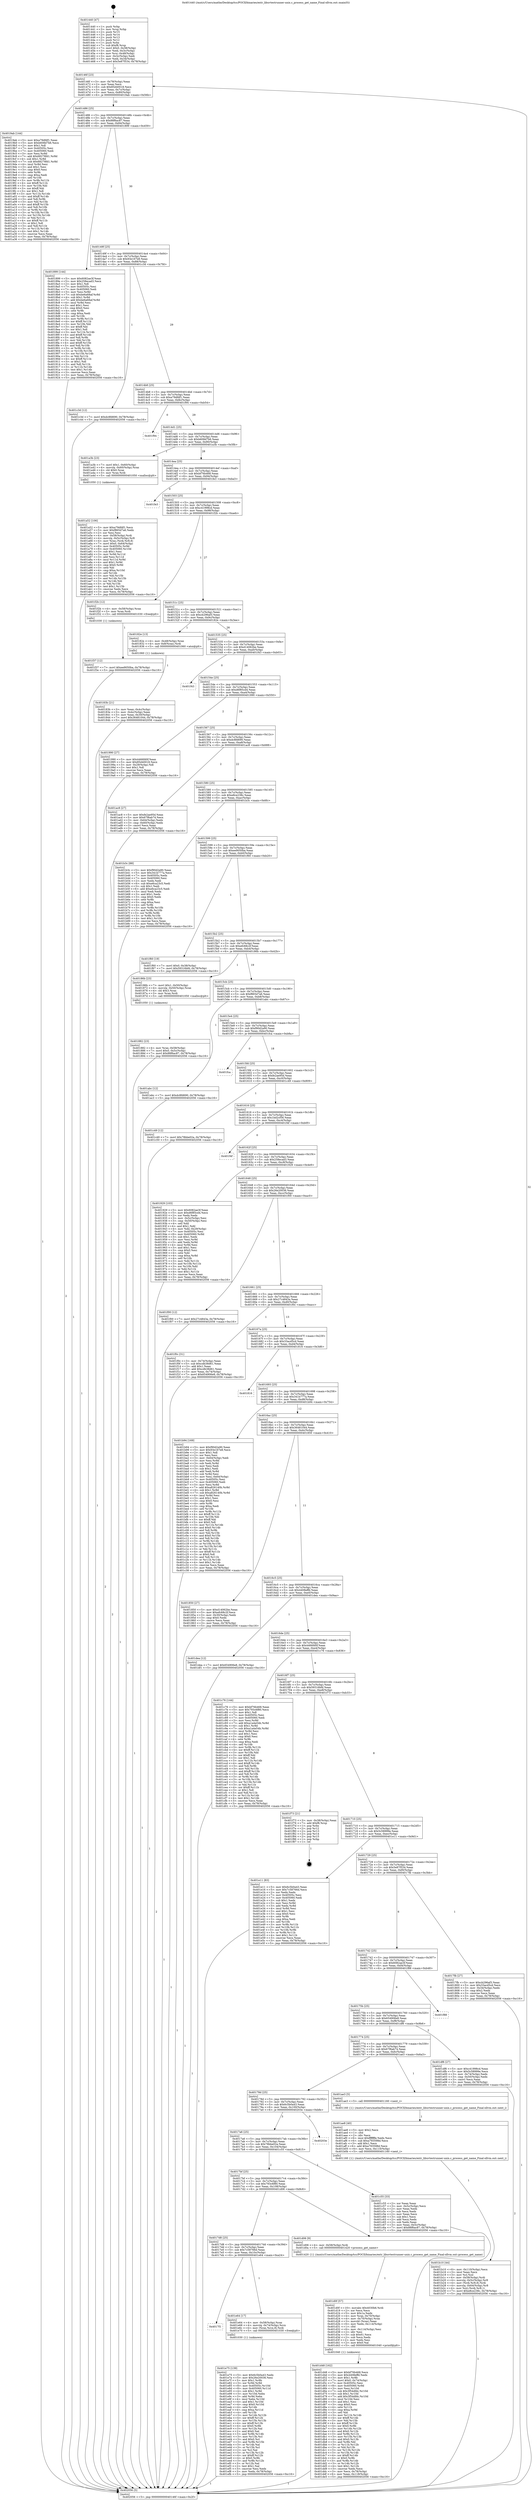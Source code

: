 digraph "0x401440" {
  label = "0x401440 (/mnt/c/Users/mathe/Desktop/tcc/POCII/binaries/extr_libuvtestrunner-unix.c_process_get_name_Final-ollvm.out::main(0))"
  labelloc = "t"
  node[shape=record]

  Entry [label="",width=0.3,height=0.3,shape=circle,fillcolor=black,style=filled]
  "0x40146f" [label="{
     0x40146f [23]\l
     | [instrs]\l
     &nbsp;&nbsp;0x40146f \<+3\>: mov -0x78(%rbp),%eax\l
     &nbsp;&nbsp;0x401472 \<+2\>: mov %eax,%ecx\l
     &nbsp;&nbsp;0x401474 \<+6\>: sub $0x85d40018,%ecx\l
     &nbsp;&nbsp;0x40147a \<+3\>: mov %eax,-0x7c(%rbp)\l
     &nbsp;&nbsp;0x40147d \<+3\>: mov %ecx,-0x80(%rbp)\l
     &nbsp;&nbsp;0x401480 \<+6\>: je 00000000004019ab \<main+0x56b\>\l
  }"]
  "0x4019ab" [label="{
     0x4019ab [144]\l
     | [instrs]\l
     &nbsp;&nbsp;0x4019ab \<+5\>: mov $0xa79dfdf1,%eax\l
     &nbsp;&nbsp;0x4019b0 \<+5\>: mov $0xb608d7b6,%ecx\l
     &nbsp;&nbsp;0x4019b5 \<+2\>: mov $0x1,%dl\l
     &nbsp;&nbsp;0x4019b7 \<+7\>: mov 0x40505c,%esi\l
     &nbsp;&nbsp;0x4019be \<+7\>: mov 0x405060,%edi\l
     &nbsp;&nbsp;0x4019c5 \<+3\>: mov %esi,%r8d\l
     &nbsp;&nbsp;0x4019c8 \<+7\>: add $0x68278fd1,%r8d\l
     &nbsp;&nbsp;0x4019cf \<+4\>: sub $0x1,%r8d\l
     &nbsp;&nbsp;0x4019d3 \<+7\>: sub $0x68278fd1,%r8d\l
     &nbsp;&nbsp;0x4019da \<+4\>: imul %r8d,%esi\l
     &nbsp;&nbsp;0x4019de \<+3\>: and $0x1,%esi\l
     &nbsp;&nbsp;0x4019e1 \<+3\>: cmp $0x0,%esi\l
     &nbsp;&nbsp;0x4019e4 \<+4\>: sete %r9b\l
     &nbsp;&nbsp;0x4019e8 \<+3\>: cmp $0xa,%edi\l
     &nbsp;&nbsp;0x4019eb \<+4\>: setl %r10b\l
     &nbsp;&nbsp;0x4019ef \<+3\>: mov %r9b,%r11b\l
     &nbsp;&nbsp;0x4019f2 \<+4\>: xor $0xff,%r11b\l
     &nbsp;&nbsp;0x4019f6 \<+3\>: mov %r10b,%bl\l
     &nbsp;&nbsp;0x4019f9 \<+3\>: xor $0xff,%bl\l
     &nbsp;&nbsp;0x4019fc \<+3\>: xor $0x1,%dl\l
     &nbsp;&nbsp;0x4019ff \<+3\>: mov %r11b,%r14b\l
     &nbsp;&nbsp;0x401a02 \<+4\>: and $0xff,%r14b\l
     &nbsp;&nbsp;0x401a06 \<+3\>: and %dl,%r9b\l
     &nbsp;&nbsp;0x401a09 \<+3\>: mov %bl,%r15b\l
     &nbsp;&nbsp;0x401a0c \<+4\>: and $0xff,%r15b\l
     &nbsp;&nbsp;0x401a10 \<+3\>: and %dl,%r10b\l
     &nbsp;&nbsp;0x401a13 \<+3\>: or %r9b,%r14b\l
     &nbsp;&nbsp;0x401a16 \<+3\>: or %r10b,%r15b\l
     &nbsp;&nbsp;0x401a19 \<+3\>: xor %r15b,%r14b\l
     &nbsp;&nbsp;0x401a1c \<+3\>: or %bl,%r11b\l
     &nbsp;&nbsp;0x401a1f \<+4\>: xor $0xff,%r11b\l
     &nbsp;&nbsp;0x401a23 \<+3\>: or $0x1,%dl\l
     &nbsp;&nbsp;0x401a26 \<+3\>: and %dl,%r11b\l
     &nbsp;&nbsp;0x401a29 \<+3\>: or %r11b,%r14b\l
     &nbsp;&nbsp;0x401a2c \<+4\>: test $0x1,%r14b\l
     &nbsp;&nbsp;0x401a30 \<+3\>: cmovne %ecx,%eax\l
     &nbsp;&nbsp;0x401a33 \<+3\>: mov %eax,-0x78(%rbp)\l
     &nbsp;&nbsp;0x401a36 \<+5\>: jmp 0000000000402056 \<main+0xc16\>\l
  }"]
  "0x401486" [label="{
     0x401486 [25]\l
     | [instrs]\l
     &nbsp;&nbsp;0x401486 \<+5\>: jmp 000000000040148b \<main+0x4b\>\l
     &nbsp;&nbsp;0x40148b \<+3\>: mov -0x7c(%rbp),%eax\l
     &nbsp;&nbsp;0x40148e \<+5\>: sub $0x88f6ac87,%eax\l
     &nbsp;&nbsp;0x401493 \<+6\>: mov %eax,-0x84(%rbp)\l
     &nbsp;&nbsp;0x401499 \<+6\>: je 0000000000401899 \<main+0x459\>\l
  }"]
  Exit [label="",width=0.3,height=0.3,shape=circle,fillcolor=black,style=filled,peripheries=2]
  "0x401899" [label="{
     0x401899 [144]\l
     | [instrs]\l
     &nbsp;&nbsp;0x401899 \<+5\>: mov $0x6082ae3f,%eax\l
     &nbsp;&nbsp;0x40189e \<+5\>: mov $0x258ecad3,%ecx\l
     &nbsp;&nbsp;0x4018a3 \<+2\>: mov $0x1,%dl\l
     &nbsp;&nbsp;0x4018a5 \<+7\>: mov 0x40505c,%esi\l
     &nbsp;&nbsp;0x4018ac \<+7\>: mov 0x405060,%edi\l
     &nbsp;&nbsp;0x4018b3 \<+3\>: mov %esi,%r8d\l
     &nbsp;&nbsp;0x4018b6 \<+7\>: sub $0xbe6a68af,%r8d\l
     &nbsp;&nbsp;0x4018bd \<+4\>: sub $0x1,%r8d\l
     &nbsp;&nbsp;0x4018c1 \<+7\>: add $0xbe6a68af,%r8d\l
     &nbsp;&nbsp;0x4018c8 \<+4\>: imul %r8d,%esi\l
     &nbsp;&nbsp;0x4018cc \<+3\>: and $0x1,%esi\l
     &nbsp;&nbsp;0x4018cf \<+3\>: cmp $0x0,%esi\l
     &nbsp;&nbsp;0x4018d2 \<+4\>: sete %r9b\l
     &nbsp;&nbsp;0x4018d6 \<+3\>: cmp $0xa,%edi\l
     &nbsp;&nbsp;0x4018d9 \<+4\>: setl %r10b\l
     &nbsp;&nbsp;0x4018dd \<+3\>: mov %r9b,%r11b\l
     &nbsp;&nbsp;0x4018e0 \<+4\>: xor $0xff,%r11b\l
     &nbsp;&nbsp;0x4018e4 \<+3\>: mov %r10b,%bl\l
     &nbsp;&nbsp;0x4018e7 \<+3\>: xor $0xff,%bl\l
     &nbsp;&nbsp;0x4018ea \<+3\>: xor $0x1,%dl\l
     &nbsp;&nbsp;0x4018ed \<+3\>: mov %r11b,%r14b\l
     &nbsp;&nbsp;0x4018f0 \<+4\>: and $0xff,%r14b\l
     &nbsp;&nbsp;0x4018f4 \<+3\>: and %dl,%r9b\l
     &nbsp;&nbsp;0x4018f7 \<+3\>: mov %bl,%r15b\l
     &nbsp;&nbsp;0x4018fa \<+4\>: and $0xff,%r15b\l
     &nbsp;&nbsp;0x4018fe \<+3\>: and %dl,%r10b\l
     &nbsp;&nbsp;0x401901 \<+3\>: or %r9b,%r14b\l
     &nbsp;&nbsp;0x401904 \<+3\>: or %r10b,%r15b\l
     &nbsp;&nbsp;0x401907 \<+3\>: xor %r15b,%r14b\l
     &nbsp;&nbsp;0x40190a \<+3\>: or %bl,%r11b\l
     &nbsp;&nbsp;0x40190d \<+4\>: xor $0xff,%r11b\l
     &nbsp;&nbsp;0x401911 \<+3\>: or $0x1,%dl\l
     &nbsp;&nbsp;0x401914 \<+3\>: and %dl,%r11b\l
     &nbsp;&nbsp;0x401917 \<+3\>: or %r11b,%r14b\l
     &nbsp;&nbsp;0x40191a \<+4\>: test $0x1,%r14b\l
     &nbsp;&nbsp;0x40191e \<+3\>: cmovne %ecx,%eax\l
     &nbsp;&nbsp;0x401921 \<+3\>: mov %eax,-0x78(%rbp)\l
     &nbsp;&nbsp;0x401924 \<+5\>: jmp 0000000000402056 \<main+0xc16\>\l
  }"]
  "0x40149f" [label="{
     0x40149f [25]\l
     | [instrs]\l
     &nbsp;&nbsp;0x40149f \<+5\>: jmp 00000000004014a4 \<main+0x64\>\l
     &nbsp;&nbsp;0x4014a4 \<+3\>: mov -0x7c(%rbp),%eax\l
     &nbsp;&nbsp;0x4014a7 \<+5\>: sub $0x93e167e8,%eax\l
     &nbsp;&nbsp;0x4014ac \<+6\>: mov %eax,-0x88(%rbp)\l
     &nbsp;&nbsp;0x4014b2 \<+6\>: je 0000000000401c3d \<main+0x7fd\>\l
  }"]
  "0x401f37" [label="{
     0x401f37 [12]\l
     | [instrs]\l
     &nbsp;&nbsp;0x401f37 \<+7\>: movl $0xee9050ba,-0x78(%rbp)\l
     &nbsp;&nbsp;0x401f3e \<+5\>: jmp 0000000000402056 \<main+0xc16\>\l
  }"]
  "0x401c3d" [label="{
     0x401c3d [12]\l
     | [instrs]\l
     &nbsp;&nbsp;0x401c3d \<+7\>: movl $0xdc8fd690,-0x78(%rbp)\l
     &nbsp;&nbsp;0x401c44 \<+5\>: jmp 0000000000402056 \<main+0xc16\>\l
  }"]
  "0x4014b8" [label="{
     0x4014b8 [25]\l
     | [instrs]\l
     &nbsp;&nbsp;0x4014b8 \<+5\>: jmp 00000000004014bd \<main+0x7d\>\l
     &nbsp;&nbsp;0x4014bd \<+3\>: mov -0x7c(%rbp),%eax\l
     &nbsp;&nbsp;0x4014c0 \<+5\>: sub $0xa79dfdf1,%eax\l
     &nbsp;&nbsp;0x4014c5 \<+6\>: mov %eax,-0x8c(%rbp)\l
     &nbsp;&nbsp;0x4014cb \<+6\>: je 0000000000401f94 \<main+0xb54\>\l
  }"]
  "0x401e75" [label="{
     0x401e75 [139]\l
     | [instrs]\l
     &nbsp;&nbsp;0x401e75 \<+5\>: mov $0x6c5b0a43,%edx\l
     &nbsp;&nbsp;0x401e7a \<+5\>: mov $0x26e20036,%esi\l
     &nbsp;&nbsp;0x401e7f \<+3\>: mov $0x1,%r8b\l
     &nbsp;&nbsp;0x401e82 \<+3\>: xor %r9d,%r9d\l
     &nbsp;&nbsp;0x401e85 \<+8\>: mov 0x40505c,%r10d\l
     &nbsp;&nbsp;0x401e8d \<+8\>: mov 0x405060,%r11d\l
     &nbsp;&nbsp;0x401e95 \<+4\>: sub $0x1,%r9d\l
     &nbsp;&nbsp;0x401e99 \<+3\>: mov %r10d,%ebx\l
     &nbsp;&nbsp;0x401e9c \<+3\>: add %r9d,%ebx\l
     &nbsp;&nbsp;0x401e9f \<+4\>: imul %ebx,%r10d\l
     &nbsp;&nbsp;0x401ea3 \<+4\>: and $0x1,%r10d\l
     &nbsp;&nbsp;0x401ea7 \<+4\>: cmp $0x0,%r10d\l
     &nbsp;&nbsp;0x401eab \<+4\>: sete %r14b\l
     &nbsp;&nbsp;0x401eaf \<+4\>: cmp $0xa,%r11d\l
     &nbsp;&nbsp;0x401eb3 \<+4\>: setl %r15b\l
     &nbsp;&nbsp;0x401eb7 \<+3\>: mov %r14b,%r12b\l
     &nbsp;&nbsp;0x401eba \<+4\>: xor $0xff,%r12b\l
     &nbsp;&nbsp;0x401ebe \<+3\>: mov %r15b,%r13b\l
     &nbsp;&nbsp;0x401ec1 \<+4\>: xor $0xff,%r13b\l
     &nbsp;&nbsp;0x401ec5 \<+4\>: xor $0x0,%r8b\l
     &nbsp;&nbsp;0x401ec9 \<+3\>: mov %r12b,%al\l
     &nbsp;&nbsp;0x401ecc \<+2\>: and $0x0,%al\l
     &nbsp;&nbsp;0x401ece \<+3\>: and %r8b,%r14b\l
     &nbsp;&nbsp;0x401ed1 \<+3\>: mov %r13b,%cl\l
     &nbsp;&nbsp;0x401ed4 \<+3\>: and $0x0,%cl\l
     &nbsp;&nbsp;0x401ed7 \<+3\>: and %r8b,%r15b\l
     &nbsp;&nbsp;0x401eda \<+3\>: or %r14b,%al\l
     &nbsp;&nbsp;0x401edd \<+3\>: or %r15b,%cl\l
     &nbsp;&nbsp;0x401ee0 \<+2\>: xor %cl,%al\l
     &nbsp;&nbsp;0x401ee2 \<+3\>: or %r13b,%r12b\l
     &nbsp;&nbsp;0x401ee5 \<+4\>: xor $0xff,%r12b\l
     &nbsp;&nbsp;0x401ee9 \<+4\>: or $0x0,%r8b\l
     &nbsp;&nbsp;0x401eed \<+3\>: and %r8b,%r12b\l
     &nbsp;&nbsp;0x401ef0 \<+3\>: or %r12b,%al\l
     &nbsp;&nbsp;0x401ef3 \<+2\>: test $0x1,%al\l
     &nbsp;&nbsp;0x401ef5 \<+3\>: cmovne %esi,%edx\l
     &nbsp;&nbsp;0x401ef8 \<+3\>: mov %edx,-0x78(%rbp)\l
     &nbsp;&nbsp;0x401efb \<+5\>: jmp 0000000000402056 \<main+0xc16\>\l
  }"]
  "0x401f94" [label="{
     0x401f94\l
  }", style=dashed]
  "0x4014d1" [label="{
     0x4014d1 [25]\l
     | [instrs]\l
     &nbsp;&nbsp;0x4014d1 \<+5\>: jmp 00000000004014d6 \<main+0x96\>\l
     &nbsp;&nbsp;0x4014d6 \<+3\>: mov -0x7c(%rbp),%eax\l
     &nbsp;&nbsp;0x4014d9 \<+5\>: sub $0xb608d7b6,%eax\l
     &nbsp;&nbsp;0x4014de \<+6\>: mov %eax,-0x90(%rbp)\l
     &nbsp;&nbsp;0x4014e4 \<+6\>: je 0000000000401a3b \<main+0x5fb\>\l
  }"]
  "0x4017f1" [label="{
     0x4017f1\l
  }", style=dashed]
  "0x401a3b" [label="{
     0x401a3b [23]\l
     | [instrs]\l
     &nbsp;&nbsp;0x401a3b \<+7\>: movl $0x1,-0x60(%rbp)\l
     &nbsp;&nbsp;0x401a42 \<+4\>: movslq -0x60(%rbp),%rax\l
     &nbsp;&nbsp;0x401a46 \<+4\>: shl $0x0,%rax\l
     &nbsp;&nbsp;0x401a4a \<+3\>: mov %rax,%rdi\l
     &nbsp;&nbsp;0x401a4d \<+5\>: call 0000000000401050 \<malloc@plt\>\l
     | [calls]\l
     &nbsp;&nbsp;0x401050 \{1\} (unknown)\l
  }"]
  "0x4014ea" [label="{
     0x4014ea [25]\l
     | [instrs]\l
     &nbsp;&nbsp;0x4014ea \<+5\>: jmp 00000000004014ef \<main+0xaf\>\l
     &nbsp;&nbsp;0x4014ef \<+3\>: mov -0x7c(%rbp),%eax\l
     &nbsp;&nbsp;0x4014f2 \<+5\>: sub $0xbf76b468,%eax\l
     &nbsp;&nbsp;0x4014f7 \<+6\>: mov %eax,-0x94(%rbp)\l
     &nbsp;&nbsp;0x4014fd \<+6\>: je 0000000000401fe3 \<main+0xba3\>\l
  }"]
  "0x401e64" [label="{
     0x401e64 [17]\l
     | [instrs]\l
     &nbsp;&nbsp;0x401e64 \<+4\>: mov -0x58(%rbp),%rax\l
     &nbsp;&nbsp;0x401e68 \<+4\>: movslq -0x74(%rbp),%rcx\l
     &nbsp;&nbsp;0x401e6c \<+4\>: mov (%rax,%rcx,8),%rdi\l
     &nbsp;&nbsp;0x401e70 \<+5\>: call 0000000000401030 \<free@plt\>\l
     | [calls]\l
     &nbsp;&nbsp;0x401030 \{1\} (unknown)\l
  }"]
  "0x401fe3" [label="{
     0x401fe3\l
  }", style=dashed]
  "0x401503" [label="{
     0x401503 [25]\l
     | [instrs]\l
     &nbsp;&nbsp;0x401503 \<+5\>: jmp 0000000000401508 \<main+0xc8\>\l
     &nbsp;&nbsp;0x401508 \<+3\>: mov -0x7c(%rbp),%eax\l
     &nbsp;&nbsp;0x40150b \<+5\>: sub $0xc41998cd,%eax\l
     &nbsp;&nbsp;0x401510 \<+6\>: mov %eax,-0x98(%rbp)\l
     &nbsp;&nbsp;0x401516 \<+6\>: je 0000000000401f2b \<main+0xaeb\>\l
  }"]
  "0x401d48" [label="{
     0x401d48 [162]\l
     | [instrs]\l
     &nbsp;&nbsp;0x401d48 \<+5\>: mov $0xbf76b468,%ecx\l
     &nbsp;&nbsp;0x401d4d \<+5\>: mov $0x4408effd,%edx\l
     &nbsp;&nbsp;0x401d52 \<+3\>: mov $0x1,%r8b\l
     &nbsp;&nbsp;0x401d55 \<+7\>: movl $0x0,-0x74(%rbp)\l
     &nbsp;&nbsp;0x401d5c \<+7\>: mov 0x40505c,%esi\l
     &nbsp;&nbsp;0x401d63 \<+8\>: mov 0x405060,%r9d\l
     &nbsp;&nbsp;0x401d6b \<+3\>: mov %esi,%r10d\l
     &nbsp;&nbsp;0x401d6e \<+7\>: sub $0x3f54dfdc,%r10d\l
     &nbsp;&nbsp;0x401d75 \<+4\>: sub $0x1,%r10d\l
     &nbsp;&nbsp;0x401d79 \<+7\>: add $0x3f54dfdc,%r10d\l
     &nbsp;&nbsp;0x401d80 \<+4\>: imul %r10d,%esi\l
     &nbsp;&nbsp;0x401d84 \<+3\>: and $0x1,%esi\l
     &nbsp;&nbsp;0x401d87 \<+3\>: cmp $0x0,%esi\l
     &nbsp;&nbsp;0x401d8a \<+4\>: sete %r11b\l
     &nbsp;&nbsp;0x401d8e \<+4\>: cmp $0xa,%r9d\l
     &nbsp;&nbsp;0x401d92 \<+3\>: setl %bl\l
     &nbsp;&nbsp;0x401d95 \<+3\>: mov %r11b,%r14b\l
     &nbsp;&nbsp;0x401d98 \<+4\>: xor $0xff,%r14b\l
     &nbsp;&nbsp;0x401d9c \<+3\>: mov %bl,%r15b\l
     &nbsp;&nbsp;0x401d9f \<+4\>: xor $0xff,%r15b\l
     &nbsp;&nbsp;0x401da3 \<+4\>: xor $0x0,%r8b\l
     &nbsp;&nbsp;0x401da7 \<+3\>: mov %r14b,%r12b\l
     &nbsp;&nbsp;0x401daa \<+4\>: and $0x0,%r12b\l
     &nbsp;&nbsp;0x401dae \<+3\>: and %r8b,%r11b\l
     &nbsp;&nbsp;0x401db1 \<+3\>: mov %r15b,%r13b\l
     &nbsp;&nbsp;0x401db4 \<+4\>: and $0x0,%r13b\l
     &nbsp;&nbsp;0x401db8 \<+3\>: and %r8b,%bl\l
     &nbsp;&nbsp;0x401dbb \<+3\>: or %r11b,%r12b\l
     &nbsp;&nbsp;0x401dbe \<+3\>: or %bl,%r13b\l
     &nbsp;&nbsp;0x401dc1 \<+3\>: xor %r13b,%r12b\l
     &nbsp;&nbsp;0x401dc4 \<+3\>: or %r15b,%r14b\l
     &nbsp;&nbsp;0x401dc7 \<+4\>: xor $0xff,%r14b\l
     &nbsp;&nbsp;0x401dcb \<+4\>: or $0x0,%r8b\l
     &nbsp;&nbsp;0x401dcf \<+3\>: and %r8b,%r14b\l
     &nbsp;&nbsp;0x401dd2 \<+3\>: or %r14b,%r12b\l
     &nbsp;&nbsp;0x401dd5 \<+4\>: test $0x1,%r12b\l
     &nbsp;&nbsp;0x401dd9 \<+3\>: cmovne %edx,%ecx\l
     &nbsp;&nbsp;0x401ddc \<+3\>: mov %ecx,-0x78(%rbp)\l
     &nbsp;&nbsp;0x401ddf \<+6\>: mov %eax,-0x118(%rbp)\l
     &nbsp;&nbsp;0x401de5 \<+5\>: jmp 0000000000402056 \<main+0xc16\>\l
  }"]
  "0x401f2b" [label="{
     0x401f2b [12]\l
     | [instrs]\l
     &nbsp;&nbsp;0x401f2b \<+4\>: mov -0x58(%rbp),%rax\l
     &nbsp;&nbsp;0x401f2f \<+3\>: mov %rax,%rdi\l
     &nbsp;&nbsp;0x401f32 \<+5\>: call 0000000000401030 \<free@plt\>\l
     | [calls]\l
     &nbsp;&nbsp;0x401030 \{1\} (unknown)\l
  }"]
  "0x40151c" [label="{
     0x40151c [25]\l
     | [instrs]\l
     &nbsp;&nbsp;0x40151c \<+5\>: jmp 0000000000401521 \<main+0xe1\>\l
     &nbsp;&nbsp;0x401521 \<+3\>: mov -0x7c(%rbp),%eax\l
     &nbsp;&nbsp;0x401524 \<+5\>: sub $0xcb296af3,%eax\l
     &nbsp;&nbsp;0x401529 \<+6\>: mov %eax,-0x9c(%rbp)\l
     &nbsp;&nbsp;0x40152f \<+6\>: je 000000000040182e \<main+0x3ee\>\l
  }"]
  "0x401d0f" [label="{
     0x401d0f [57]\l
     | [instrs]\l
     &nbsp;&nbsp;0x401d0f \<+10\>: movabs $0x4030b6,%rdi\l
     &nbsp;&nbsp;0x401d19 \<+2\>: xor %ecx,%ecx\l
     &nbsp;&nbsp;0x401d1b \<+5\>: mov $0x1a,%edx\l
     &nbsp;&nbsp;0x401d20 \<+4\>: mov %rax,-0x70(%rbp)\l
     &nbsp;&nbsp;0x401d24 \<+4\>: mov -0x70(%rbp),%rax\l
     &nbsp;&nbsp;0x401d28 \<+3\>: movsbl (%rax),%eax\l
     &nbsp;&nbsp;0x401d2b \<+6\>: mov %edx,-0x114(%rbp)\l
     &nbsp;&nbsp;0x401d31 \<+1\>: cltd\l
     &nbsp;&nbsp;0x401d32 \<+6\>: mov -0x114(%rbp),%esi\l
     &nbsp;&nbsp;0x401d38 \<+2\>: idiv %esi\l
     &nbsp;&nbsp;0x401d3a \<+3\>: sub $0x61,%ecx\l
     &nbsp;&nbsp;0x401d3d \<+2\>: sub %ecx,%edx\l
     &nbsp;&nbsp;0x401d3f \<+2\>: mov %edx,%esi\l
     &nbsp;&nbsp;0x401d41 \<+2\>: mov $0x0,%al\l
     &nbsp;&nbsp;0x401d43 \<+5\>: call 0000000000401040 \<printf@plt\>\l
     | [calls]\l
     &nbsp;&nbsp;0x401040 \{1\} (unknown)\l
  }"]
  "0x40182e" [label="{
     0x40182e [13]\l
     | [instrs]\l
     &nbsp;&nbsp;0x40182e \<+4\>: mov -0x48(%rbp),%rax\l
     &nbsp;&nbsp;0x401832 \<+4\>: mov 0x8(%rax),%rdi\l
     &nbsp;&nbsp;0x401836 \<+5\>: call 0000000000401060 \<atoi@plt\>\l
     | [calls]\l
     &nbsp;&nbsp;0x401060 \{1\} (unknown)\l
  }"]
  "0x401535" [label="{
     0x401535 [25]\l
     | [instrs]\l
     &nbsp;&nbsp;0x401535 \<+5\>: jmp 000000000040153a \<main+0xfa\>\l
     &nbsp;&nbsp;0x40153a \<+3\>: mov -0x7c(%rbp),%eax\l
     &nbsp;&nbsp;0x40153d \<+5\>: sub $0xd14062be,%eax\l
     &nbsp;&nbsp;0x401542 \<+6\>: mov %eax,-0xa0(%rbp)\l
     &nbsp;&nbsp;0x401548 \<+6\>: je 0000000000401f43 \<main+0xb03\>\l
  }"]
  "0x4017d8" [label="{
     0x4017d8 [25]\l
     | [instrs]\l
     &nbsp;&nbsp;0x4017d8 \<+5\>: jmp 00000000004017dd \<main+0x39d\>\l
     &nbsp;&nbsp;0x4017dd \<+3\>: mov -0x7c(%rbp),%eax\l
     &nbsp;&nbsp;0x4017e0 \<+5\>: sub $0x7c58766d,%eax\l
     &nbsp;&nbsp;0x4017e5 \<+6\>: mov %eax,-0x10c(%rbp)\l
     &nbsp;&nbsp;0x4017eb \<+6\>: je 0000000000401e64 \<main+0xa24\>\l
  }"]
  "0x401f43" [label="{
     0x401f43\l
  }", style=dashed]
  "0x40154e" [label="{
     0x40154e [25]\l
     | [instrs]\l
     &nbsp;&nbsp;0x40154e \<+5\>: jmp 0000000000401553 \<main+0x113\>\l
     &nbsp;&nbsp;0x401553 \<+3\>: mov -0x7c(%rbp),%eax\l
     &nbsp;&nbsp;0x401556 \<+5\>: sub $0xd6f85cd4,%eax\l
     &nbsp;&nbsp;0x40155b \<+6\>: mov %eax,-0xa4(%rbp)\l
     &nbsp;&nbsp;0x401561 \<+6\>: je 0000000000401990 \<main+0x550\>\l
  }"]
  "0x401d06" [label="{
     0x401d06 [9]\l
     | [instrs]\l
     &nbsp;&nbsp;0x401d06 \<+4\>: mov -0x58(%rbp),%rdi\l
     &nbsp;&nbsp;0x401d0a \<+5\>: call 0000000000401420 \<process_get_name\>\l
     | [calls]\l
     &nbsp;&nbsp;0x401420 \{1\} (/mnt/c/Users/mathe/Desktop/tcc/POCII/binaries/extr_libuvtestrunner-unix.c_process_get_name_Final-ollvm.out::process_get_name)\l
  }"]
  "0x401990" [label="{
     0x401990 [27]\l
     | [instrs]\l
     &nbsp;&nbsp;0x401990 \<+5\>: mov $0x4466fd0f,%eax\l
     &nbsp;&nbsp;0x401995 \<+5\>: mov $0x85d40018,%ecx\l
     &nbsp;&nbsp;0x40199a \<+3\>: mov -0x29(%rbp),%dl\l
     &nbsp;&nbsp;0x40199d \<+3\>: test $0x1,%dl\l
     &nbsp;&nbsp;0x4019a0 \<+3\>: cmovne %ecx,%eax\l
     &nbsp;&nbsp;0x4019a3 \<+3\>: mov %eax,-0x78(%rbp)\l
     &nbsp;&nbsp;0x4019a6 \<+5\>: jmp 0000000000402056 \<main+0xc16\>\l
  }"]
  "0x401567" [label="{
     0x401567 [25]\l
     | [instrs]\l
     &nbsp;&nbsp;0x401567 \<+5\>: jmp 000000000040156c \<main+0x12c\>\l
     &nbsp;&nbsp;0x40156c \<+3\>: mov -0x7c(%rbp),%eax\l
     &nbsp;&nbsp;0x40156f \<+5\>: sub $0xdc8fd690,%eax\l
     &nbsp;&nbsp;0x401574 \<+6\>: mov %eax,-0xa8(%rbp)\l
     &nbsp;&nbsp;0x40157a \<+6\>: je 0000000000401ac8 \<main+0x688\>\l
  }"]
  "0x4017bf" [label="{
     0x4017bf [25]\l
     | [instrs]\l
     &nbsp;&nbsp;0x4017bf \<+5\>: jmp 00000000004017c4 \<main+0x384\>\l
     &nbsp;&nbsp;0x4017c4 \<+3\>: mov -0x7c(%rbp),%eax\l
     &nbsp;&nbsp;0x4017c7 \<+5\>: sub $0x793c6f80,%eax\l
     &nbsp;&nbsp;0x4017cc \<+6\>: mov %eax,-0x108(%rbp)\l
     &nbsp;&nbsp;0x4017d2 \<+6\>: je 0000000000401d06 \<main+0x8c6\>\l
  }"]
  "0x401ac8" [label="{
     0x401ac8 [27]\l
     | [instrs]\l
     &nbsp;&nbsp;0x401ac8 \<+5\>: mov $0xfe2ae95d,%eax\l
     &nbsp;&nbsp;0x401acd \<+5\>: mov $0x67f6ab74,%ecx\l
     &nbsp;&nbsp;0x401ad2 \<+3\>: mov -0x64(%rbp),%edx\l
     &nbsp;&nbsp;0x401ad5 \<+3\>: cmp -0x60(%rbp),%edx\l
     &nbsp;&nbsp;0x401ad8 \<+3\>: cmovl %ecx,%eax\l
     &nbsp;&nbsp;0x401adb \<+3\>: mov %eax,-0x78(%rbp)\l
     &nbsp;&nbsp;0x401ade \<+5\>: jmp 0000000000402056 \<main+0xc16\>\l
  }"]
  "0x401580" [label="{
     0x401580 [25]\l
     | [instrs]\l
     &nbsp;&nbsp;0x401580 \<+5\>: jmp 0000000000401585 \<main+0x145\>\l
     &nbsp;&nbsp;0x401585 \<+3\>: mov -0x7c(%rbp),%eax\l
     &nbsp;&nbsp;0x401588 \<+5\>: sub $0xe8ce238c,%eax\l
     &nbsp;&nbsp;0x40158d \<+6\>: mov %eax,-0xac(%rbp)\l
     &nbsp;&nbsp;0x401593 \<+6\>: je 0000000000401b3c \<main+0x6fc\>\l
  }"]
  "0x401c55" [label="{
     0x401c55 [33]\l
     | [instrs]\l
     &nbsp;&nbsp;0x401c55 \<+2\>: xor %eax,%eax\l
     &nbsp;&nbsp;0x401c57 \<+3\>: mov -0x5c(%rbp),%ecx\l
     &nbsp;&nbsp;0x401c5a \<+2\>: mov %eax,%edx\l
     &nbsp;&nbsp;0x401c5c \<+2\>: sub %ecx,%edx\l
     &nbsp;&nbsp;0x401c5e \<+2\>: mov %eax,%ecx\l
     &nbsp;&nbsp;0x401c60 \<+3\>: sub $0x1,%ecx\l
     &nbsp;&nbsp;0x401c63 \<+2\>: add %ecx,%edx\l
     &nbsp;&nbsp;0x401c65 \<+2\>: sub %edx,%eax\l
     &nbsp;&nbsp;0x401c67 \<+3\>: mov %eax,-0x5c(%rbp)\l
     &nbsp;&nbsp;0x401c6a \<+7\>: movl $0x88f6ac87,-0x78(%rbp)\l
     &nbsp;&nbsp;0x401c71 \<+5\>: jmp 0000000000402056 \<main+0xc16\>\l
  }"]
  "0x401b3c" [label="{
     0x401b3c [88]\l
     | [instrs]\l
     &nbsp;&nbsp;0x401b3c \<+5\>: mov $0xf90d2a90,%eax\l
     &nbsp;&nbsp;0x401b41 \<+5\>: mov $0x341b777a,%ecx\l
     &nbsp;&nbsp;0x401b46 \<+7\>: mov 0x40505c,%edx\l
     &nbsp;&nbsp;0x401b4d \<+7\>: mov 0x405060,%esi\l
     &nbsp;&nbsp;0x401b54 \<+2\>: mov %edx,%edi\l
     &nbsp;&nbsp;0x401b56 \<+6\>: sub $0xe6ca23c5,%edi\l
     &nbsp;&nbsp;0x401b5c \<+3\>: sub $0x1,%edi\l
     &nbsp;&nbsp;0x401b5f \<+6\>: add $0xe6ca23c5,%edi\l
     &nbsp;&nbsp;0x401b65 \<+3\>: imul %edi,%edx\l
     &nbsp;&nbsp;0x401b68 \<+3\>: and $0x1,%edx\l
     &nbsp;&nbsp;0x401b6b \<+3\>: cmp $0x0,%edx\l
     &nbsp;&nbsp;0x401b6e \<+4\>: sete %r8b\l
     &nbsp;&nbsp;0x401b72 \<+3\>: cmp $0xa,%esi\l
     &nbsp;&nbsp;0x401b75 \<+4\>: setl %r9b\l
     &nbsp;&nbsp;0x401b79 \<+3\>: mov %r8b,%r10b\l
     &nbsp;&nbsp;0x401b7c \<+3\>: and %r9b,%r10b\l
     &nbsp;&nbsp;0x401b7f \<+3\>: xor %r9b,%r8b\l
     &nbsp;&nbsp;0x401b82 \<+3\>: or %r8b,%r10b\l
     &nbsp;&nbsp;0x401b85 \<+4\>: test $0x1,%r10b\l
     &nbsp;&nbsp;0x401b89 \<+3\>: cmovne %ecx,%eax\l
     &nbsp;&nbsp;0x401b8c \<+3\>: mov %eax,-0x78(%rbp)\l
     &nbsp;&nbsp;0x401b8f \<+5\>: jmp 0000000000402056 \<main+0xc16\>\l
  }"]
  "0x401599" [label="{
     0x401599 [25]\l
     | [instrs]\l
     &nbsp;&nbsp;0x401599 \<+5\>: jmp 000000000040159e \<main+0x15e\>\l
     &nbsp;&nbsp;0x40159e \<+3\>: mov -0x7c(%rbp),%eax\l
     &nbsp;&nbsp;0x4015a1 \<+5\>: sub $0xee9050ba,%eax\l
     &nbsp;&nbsp;0x4015a6 \<+6\>: mov %eax,-0xb0(%rbp)\l
     &nbsp;&nbsp;0x4015ac \<+6\>: je 0000000000401f60 \<main+0xb20\>\l
  }"]
  "0x4017a6" [label="{
     0x4017a6 [25]\l
     | [instrs]\l
     &nbsp;&nbsp;0x4017a6 \<+5\>: jmp 00000000004017ab \<main+0x36b\>\l
     &nbsp;&nbsp;0x4017ab \<+3\>: mov -0x7c(%rbp),%eax\l
     &nbsp;&nbsp;0x4017ae \<+5\>: sub $0x78bbe02a,%eax\l
     &nbsp;&nbsp;0x4017b3 \<+6\>: mov %eax,-0x104(%rbp)\l
     &nbsp;&nbsp;0x4017b9 \<+6\>: je 0000000000401c55 \<main+0x815\>\l
  }"]
  "0x401f60" [label="{
     0x401f60 [19]\l
     | [instrs]\l
     &nbsp;&nbsp;0x401f60 \<+7\>: movl $0x0,-0x38(%rbp)\l
     &nbsp;&nbsp;0x401f67 \<+7\>: movl $0x59316bfd,-0x78(%rbp)\l
     &nbsp;&nbsp;0x401f6e \<+5\>: jmp 0000000000402056 \<main+0xc16\>\l
  }"]
  "0x4015b2" [label="{
     0x4015b2 [25]\l
     | [instrs]\l
     &nbsp;&nbsp;0x4015b2 \<+5\>: jmp 00000000004015b7 \<main+0x177\>\l
     &nbsp;&nbsp;0x4015b7 \<+3\>: mov -0x7c(%rbp),%eax\l
     &nbsp;&nbsp;0x4015ba \<+5\>: sub $0xefc68c2f,%eax\l
     &nbsp;&nbsp;0x4015bf \<+6\>: mov %eax,-0xb4(%rbp)\l
     &nbsp;&nbsp;0x4015c5 \<+6\>: je 000000000040186b \<main+0x42b\>\l
  }"]
  "0x40203e" [label="{
     0x40203e\l
  }", style=dashed]
  "0x40186b" [label="{
     0x40186b [23]\l
     | [instrs]\l
     &nbsp;&nbsp;0x40186b \<+7\>: movl $0x1,-0x50(%rbp)\l
     &nbsp;&nbsp;0x401872 \<+4\>: movslq -0x50(%rbp),%rax\l
     &nbsp;&nbsp;0x401876 \<+4\>: shl $0x3,%rax\l
     &nbsp;&nbsp;0x40187a \<+3\>: mov %rax,%rdi\l
     &nbsp;&nbsp;0x40187d \<+5\>: call 0000000000401050 \<malloc@plt\>\l
     | [calls]\l
     &nbsp;&nbsp;0x401050 \{1\} (unknown)\l
  }"]
  "0x4015cb" [label="{
     0x4015cb [25]\l
     | [instrs]\l
     &nbsp;&nbsp;0x4015cb \<+5\>: jmp 00000000004015d0 \<main+0x190\>\l
     &nbsp;&nbsp;0x4015d0 \<+3\>: mov -0x7c(%rbp),%eax\l
     &nbsp;&nbsp;0x4015d3 \<+5\>: sub $0xf865d7a6,%eax\l
     &nbsp;&nbsp;0x4015d8 \<+6\>: mov %eax,-0xb8(%rbp)\l
     &nbsp;&nbsp;0x4015de \<+6\>: je 0000000000401abc \<main+0x67c\>\l
  }"]
  "0x401b10" [label="{
     0x401b10 [44]\l
     | [instrs]\l
     &nbsp;&nbsp;0x401b10 \<+6\>: mov -0x110(%rbp),%ecx\l
     &nbsp;&nbsp;0x401b16 \<+3\>: imul %eax,%ecx\l
     &nbsp;&nbsp;0x401b19 \<+3\>: mov %cl,%sil\l
     &nbsp;&nbsp;0x401b1c \<+4\>: mov -0x58(%rbp),%rdi\l
     &nbsp;&nbsp;0x401b20 \<+4\>: movslq -0x5c(%rbp),%r8\l
     &nbsp;&nbsp;0x401b24 \<+4\>: mov (%rdi,%r8,8),%rdi\l
     &nbsp;&nbsp;0x401b28 \<+4\>: movslq -0x64(%rbp),%r8\l
     &nbsp;&nbsp;0x401b2c \<+4\>: mov %sil,(%rdi,%r8,1)\l
     &nbsp;&nbsp;0x401b30 \<+7\>: movl $0xe8ce238c,-0x78(%rbp)\l
     &nbsp;&nbsp;0x401b37 \<+5\>: jmp 0000000000402056 \<main+0xc16\>\l
  }"]
  "0x401abc" [label="{
     0x401abc [12]\l
     | [instrs]\l
     &nbsp;&nbsp;0x401abc \<+7\>: movl $0xdc8fd690,-0x78(%rbp)\l
     &nbsp;&nbsp;0x401ac3 \<+5\>: jmp 0000000000402056 \<main+0xc16\>\l
  }"]
  "0x4015e4" [label="{
     0x4015e4 [25]\l
     | [instrs]\l
     &nbsp;&nbsp;0x4015e4 \<+5\>: jmp 00000000004015e9 \<main+0x1a9\>\l
     &nbsp;&nbsp;0x4015e9 \<+3\>: mov -0x7c(%rbp),%eax\l
     &nbsp;&nbsp;0x4015ec \<+5\>: sub $0xf90d2a90,%eax\l
     &nbsp;&nbsp;0x4015f1 \<+6\>: mov %eax,-0xbc(%rbp)\l
     &nbsp;&nbsp;0x4015f7 \<+6\>: je 0000000000401fca \<main+0xb8a\>\l
  }"]
  "0x401ae8" [label="{
     0x401ae8 [40]\l
     | [instrs]\l
     &nbsp;&nbsp;0x401ae8 \<+5\>: mov $0x2,%ecx\l
     &nbsp;&nbsp;0x401aed \<+1\>: cltd\l
     &nbsp;&nbsp;0x401aee \<+2\>: idiv %ecx\l
     &nbsp;&nbsp;0x401af0 \<+6\>: imul $0xfffffffe,%edx,%ecx\l
     &nbsp;&nbsp;0x401af6 \<+6\>: sub $0xa793598d,%ecx\l
     &nbsp;&nbsp;0x401afc \<+3\>: add $0x1,%ecx\l
     &nbsp;&nbsp;0x401aff \<+6\>: add $0xa793598d,%ecx\l
     &nbsp;&nbsp;0x401b05 \<+6\>: mov %ecx,-0x110(%rbp)\l
     &nbsp;&nbsp;0x401b0b \<+5\>: call 0000000000401160 \<next_i\>\l
     | [calls]\l
     &nbsp;&nbsp;0x401160 \{1\} (/mnt/c/Users/mathe/Desktop/tcc/POCII/binaries/extr_libuvtestrunner-unix.c_process_get_name_Final-ollvm.out::next_i)\l
  }"]
  "0x401fca" [label="{
     0x401fca\l
  }", style=dashed]
  "0x4015fd" [label="{
     0x4015fd [25]\l
     | [instrs]\l
     &nbsp;&nbsp;0x4015fd \<+5\>: jmp 0000000000401602 \<main+0x1c2\>\l
     &nbsp;&nbsp;0x401602 \<+3\>: mov -0x7c(%rbp),%eax\l
     &nbsp;&nbsp;0x401605 \<+5\>: sub $0xfe2ae95d,%eax\l
     &nbsp;&nbsp;0x40160a \<+6\>: mov %eax,-0xc0(%rbp)\l
     &nbsp;&nbsp;0x401610 \<+6\>: je 0000000000401c49 \<main+0x809\>\l
  }"]
  "0x40178d" [label="{
     0x40178d [25]\l
     | [instrs]\l
     &nbsp;&nbsp;0x40178d \<+5\>: jmp 0000000000401792 \<main+0x352\>\l
     &nbsp;&nbsp;0x401792 \<+3\>: mov -0x7c(%rbp),%eax\l
     &nbsp;&nbsp;0x401795 \<+5\>: sub $0x6c5b0a43,%eax\l
     &nbsp;&nbsp;0x40179a \<+6\>: mov %eax,-0x100(%rbp)\l
     &nbsp;&nbsp;0x4017a0 \<+6\>: je 000000000040203e \<main+0xbfe\>\l
  }"]
  "0x401c49" [label="{
     0x401c49 [12]\l
     | [instrs]\l
     &nbsp;&nbsp;0x401c49 \<+7\>: movl $0x78bbe02a,-0x78(%rbp)\l
     &nbsp;&nbsp;0x401c50 \<+5\>: jmp 0000000000402056 \<main+0xc16\>\l
  }"]
  "0x401616" [label="{
     0x401616 [25]\l
     | [instrs]\l
     &nbsp;&nbsp;0x401616 \<+5\>: jmp 000000000040161b \<main+0x1db\>\l
     &nbsp;&nbsp;0x40161b \<+3\>: mov -0x7c(%rbp),%eax\l
     &nbsp;&nbsp;0x40161e \<+5\>: sub $0x1bd2cf56,%eax\l
     &nbsp;&nbsp;0x401623 \<+6\>: mov %eax,-0xc4(%rbp)\l
     &nbsp;&nbsp;0x401629 \<+6\>: je 0000000000401f4f \<main+0xb0f\>\l
  }"]
  "0x401ae3" [label="{
     0x401ae3 [5]\l
     | [instrs]\l
     &nbsp;&nbsp;0x401ae3 \<+5\>: call 0000000000401160 \<next_i\>\l
     | [calls]\l
     &nbsp;&nbsp;0x401160 \{1\} (/mnt/c/Users/mathe/Desktop/tcc/POCII/binaries/extr_libuvtestrunner-unix.c_process_get_name_Final-ollvm.out::next_i)\l
  }"]
  "0x401f4f" [label="{
     0x401f4f\l
  }", style=dashed]
  "0x40162f" [label="{
     0x40162f [25]\l
     | [instrs]\l
     &nbsp;&nbsp;0x40162f \<+5\>: jmp 0000000000401634 \<main+0x1f4\>\l
     &nbsp;&nbsp;0x401634 \<+3\>: mov -0x7c(%rbp),%eax\l
     &nbsp;&nbsp;0x401637 \<+5\>: sub $0x258ecad3,%eax\l
     &nbsp;&nbsp;0x40163c \<+6\>: mov %eax,-0xc8(%rbp)\l
     &nbsp;&nbsp;0x401642 \<+6\>: je 0000000000401929 \<main+0x4e9\>\l
  }"]
  "0x401774" [label="{
     0x401774 [25]\l
     | [instrs]\l
     &nbsp;&nbsp;0x401774 \<+5\>: jmp 0000000000401779 \<main+0x339\>\l
     &nbsp;&nbsp;0x401779 \<+3\>: mov -0x7c(%rbp),%eax\l
     &nbsp;&nbsp;0x40177c \<+5\>: sub $0x67f6ab74,%eax\l
     &nbsp;&nbsp;0x401781 \<+6\>: mov %eax,-0xfc(%rbp)\l
     &nbsp;&nbsp;0x401787 \<+6\>: je 0000000000401ae3 \<main+0x6a3\>\l
  }"]
  "0x401929" [label="{
     0x401929 [103]\l
     | [instrs]\l
     &nbsp;&nbsp;0x401929 \<+5\>: mov $0x6082ae3f,%eax\l
     &nbsp;&nbsp;0x40192e \<+5\>: mov $0xd6f85cd4,%ecx\l
     &nbsp;&nbsp;0x401933 \<+2\>: xor %edx,%edx\l
     &nbsp;&nbsp;0x401935 \<+3\>: mov -0x5c(%rbp),%esi\l
     &nbsp;&nbsp;0x401938 \<+3\>: cmp -0x50(%rbp),%esi\l
     &nbsp;&nbsp;0x40193b \<+4\>: setl %dil\l
     &nbsp;&nbsp;0x40193f \<+4\>: and $0x1,%dil\l
     &nbsp;&nbsp;0x401943 \<+4\>: mov %dil,-0x29(%rbp)\l
     &nbsp;&nbsp;0x401947 \<+7\>: mov 0x40505c,%esi\l
     &nbsp;&nbsp;0x40194e \<+8\>: mov 0x405060,%r8d\l
     &nbsp;&nbsp;0x401956 \<+3\>: sub $0x1,%edx\l
     &nbsp;&nbsp;0x401959 \<+3\>: mov %esi,%r9d\l
     &nbsp;&nbsp;0x40195c \<+3\>: add %edx,%r9d\l
     &nbsp;&nbsp;0x40195f \<+4\>: imul %r9d,%esi\l
     &nbsp;&nbsp;0x401963 \<+3\>: and $0x1,%esi\l
     &nbsp;&nbsp;0x401966 \<+3\>: cmp $0x0,%esi\l
     &nbsp;&nbsp;0x401969 \<+4\>: sete %dil\l
     &nbsp;&nbsp;0x40196d \<+4\>: cmp $0xa,%r8d\l
     &nbsp;&nbsp;0x401971 \<+4\>: setl %r10b\l
     &nbsp;&nbsp;0x401975 \<+3\>: mov %dil,%r11b\l
     &nbsp;&nbsp;0x401978 \<+3\>: and %r10b,%r11b\l
     &nbsp;&nbsp;0x40197b \<+3\>: xor %r10b,%dil\l
     &nbsp;&nbsp;0x40197e \<+3\>: or %dil,%r11b\l
     &nbsp;&nbsp;0x401981 \<+4\>: test $0x1,%r11b\l
     &nbsp;&nbsp;0x401985 \<+3\>: cmovne %ecx,%eax\l
     &nbsp;&nbsp;0x401988 \<+3\>: mov %eax,-0x78(%rbp)\l
     &nbsp;&nbsp;0x40198b \<+5\>: jmp 0000000000402056 \<main+0xc16\>\l
  }"]
  "0x401648" [label="{
     0x401648 [25]\l
     | [instrs]\l
     &nbsp;&nbsp;0x401648 \<+5\>: jmp 000000000040164d \<main+0x20d\>\l
     &nbsp;&nbsp;0x40164d \<+3\>: mov -0x7c(%rbp),%eax\l
     &nbsp;&nbsp;0x401650 \<+5\>: sub $0x26e20036,%eax\l
     &nbsp;&nbsp;0x401655 \<+6\>: mov %eax,-0xcc(%rbp)\l
     &nbsp;&nbsp;0x40165b \<+6\>: je 0000000000401f00 \<main+0xac0\>\l
  }"]
  "0x401df6" [label="{
     0x401df6 [27]\l
     | [instrs]\l
     &nbsp;&nbsp;0x401df6 \<+5\>: mov $0xc41998cd,%eax\l
     &nbsp;&nbsp;0x401dfb \<+5\>: mov $0x5c58999e,%ecx\l
     &nbsp;&nbsp;0x401e00 \<+3\>: mov -0x74(%rbp),%edx\l
     &nbsp;&nbsp;0x401e03 \<+3\>: cmp -0x50(%rbp),%edx\l
     &nbsp;&nbsp;0x401e06 \<+3\>: cmovl %ecx,%eax\l
     &nbsp;&nbsp;0x401e09 \<+3\>: mov %eax,-0x78(%rbp)\l
     &nbsp;&nbsp;0x401e0c \<+5\>: jmp 0000000000402056 \<main+0xc16\>\l
  }"]
  "0x401f00" [label="{
     0x401f00 [12]\l
     | [instrs]\l
     &nbsp;&nbsp;0x401f00 \<+7\>: movl $0x27c4843a,-0x78(%rbp)\l
     &nbsp;&nbsp;0x401f07 \<+5\>: jmp 0000000000402056 \<main+0xc16\>\l
  }"]
  "0x401661" [label="{
     0x401661 [25]\l
     | [instrs]\l
     &nbsp;&nbsp;0x401661 \<+5\>: jmp 0000000000401666 \<main+0x226\>\l
     &nbsp;&nbsp;0x401666 \<+3\>: mov -0x7c(%rbp),%eax\l
     &nbsp;&nbsp;0x401669 \<+5\>: sub $0x27c4843a,%eax\l
     &nbsp;&nbsp;0x40166e \<+6\>: mov %eax,-0xd0(%rbp)\l
     &nbsp;&nbsp;0x401674 \<+6\>: je 0000000000401f0c \<main+0xacc\>\l
  }"]
  "0x40175b" [label="{
     0x40175b [25]\l
     | [instrs]\l
     &nbsp;&nbsp;0x40175b \<+5\>: jmp 0000000000401760 \<main+0x320\>\l
     &nbsp;&nbsp;0x401760 \<+3\>: mov -0x7c(%rbp),%eax\l
     &nbsp;&nbsp;0x401763 \<+5\>: sub $0x654906e8,%eax\l
     &nbsp;&nbsp;0x401768 \<+6\>: mov %eax,-0xf8(%rbp)\l
     &nbsp;&nbsp;0x40176e \<+6\>: je 0000000000401df6 \<main+0x9b6\>\l
  }"]
  "0x401f0c" [label="{
     0x401f0c [31]\l
     | [instrs]\l
     &nbsp;&nbsp;0x401f0c \<+3\>: mov -0x74(%rbp),%eax\l
     &nbsp;&nbsp;0x401f0f \<+5\>: sub $0xcdb38d61,%eax\l
     &nbsp;&nbsp;0x401f14 \<+3\>: add $0x1,%eax\l
     &nbsp;&nbsp;0x401f17 \<+5\>: add $0xcdb38d61,%eax\l
     &nbsp;&nbsp;0x401f1c \<+3\>: mov %eax,-0x74(%rbp)\l
     &nbsp;&nbsp;0x401f1f \<+7\>: movl $0x654906e8,-0x78(%rbp)\l
     &nbsp;&nbsp;0x401f26 \<+5\>: jmp 0000000000402056 \<main+0xc16\>\l
  }"]
  "0x40167a" [label="{
     0x40167a [25]\l
     | [instrs]\l
     &nbsp;&nbsp;0x40167a \<+5\>: jmp 000000000040167f \<main+0x23f\>\l
     &nbsp;&nbsp;0x40167f \<+3\>: mov -0x7c(%rbp),%eax\l
     &nbsp;&nbsp;0x401682 \<+5\>: sub $0x33acd5cd,%eax\l
     &nbsp;&nbsp;0x401687 \<+6\>: mov %eax,-0xd4(%rbp)\l
     &nbsp;&nbsp;0x40168d \<+6\>: je 0000000000401816 \<main+0x3d6\>\l
  }"]
  "0x401f88" [label="{
     0x401f88\l
  }", style=dashed]
  "0x401816" [label="{
     0x401816\l
  }", style=dashed]
  "0x401693" [label="{
     0x401693 [25]\l
     | [instrs]\l
     &nbsp;&nbsp;0x401693 \<+5\>: jmp 0000000000401698 \<main+0x258\>\l
     &nbsp;&nbsp;0x401698 \<+3\>: mov -0x7c(%rbp),%eax\l
     &nbsp;&nbsp;0x40169b \<+5\>: sub $0x341b777a,%eax\l
     &nbsp;&nbsp;0x4016a0 \<+6\>: mov %eax,-0xd8(%rbp)\l
     &nbsp;&nbsp;0x4016a6 \<+6\>: je 0000000000401b94 \<main+0x754\>\l
  }"]
  "0x401a52" [label="{
     0x401a52 [106]\l
     | [instrs]\l
     &nbsp;&nbsp;0x401a52 \<+5\>: mov $0xa79dfdf1,%ecx\l
     &nbsp;&nbsp;0x401a57 \<+5\>: mov $0xf865d7a6,%edx\l
     &nbsp;&nbsp;0x401a5c \<+2\>: xor %esi,%esi\l
     &nbsp;&nbsp;0x401a5e \<+4\>: mov -0x58(%rbp),%rdi\l
     &nbsp;&nbsp;0x401a62 \<+4\>: movslq -0x5c(%rbp),%r8\l
     &nbsp;&nbsp;0x401a66 \<+4\>: mov %rax,(%rdi,%r8,8)\l
     &nbsp;&nbsp;0x401a6a \<+7\>: movl $0x0,-0x64(%rbp)\l
     &nbsp;&nbsp;0x401a71 \<+8\>: mov 0x40505c,%r9d\l
     &nbsp;&nbsp;0x401a79 \<+8\>: mov 0x405060,%r10d\l
     &nbsp;&nbsp;0x401a81 \<+3\>: sub $0x1,%esi\l
     &nbsp;&nbsp;0x401a84 \<+3\>: mov %r9d,%r11d\l
     &nbsp;&nbsp;0x401a87 \<+3\>: add %esi,%r11d\l
     &nbsp;&nbsp;0x401a8a \<+4\>: imul %r11d,%r9d\l
     &nbsp;&nbsp;0x401a8e \<+4\>: and $0x1,%r9d\l
     &nbsp;&nbsp;0x401a92 \<+4\>: cmp $0x0,%r9d\l
     &nbsp;&nbsp;0x401a96 \<+3\>: sete %bl\l
     &nbsp;&nbsp;0x401a99 \<+4\>: cmp $0xa,%r10d\l
     &nbsp;&nbsp;0x401a9d \<+4\>: setl %r14b\l
     &nbsp;&nbsp;0x401aa1 \<+3\>: mov %bl,%r15b\l
     &nbsp;&nbsp;0x401aa4 \<+3\>: and %r14b,%r15b\l
     &nbsp;&nbsp;0x401aa7 \<+3\>: xor %r14b,%bl\l
     &nbsp;&nbsp;0x401aaa \<+3\>: or %bl,%r15b\l
     &nbsp;&nbsp;0x401aad \<+4\>: test $0x1,%r15b\l
     &nbsp;&nbsp;0x401ab1 \<+3\>: cmovne %edx,%ecx\l
     &nbsp;&nbsp;0x401ab4 \<+3\>: mov %ecx,-0x78(%rbp)\l
     &nbsp;&nbsp;0x401ab7 \<+5\>: jmp 0000000000402056 \<main+0xc16\>\l
  }"]
  "0x401b94" [label="{
     0x401b94 [169]\l
     | [instrs]\l
     &nbsp;&nbsp;0x401b94 \<+5\>: mov $0xf90d2a90,%eax\l
     &nbsp;&nbsp;0x401b99 \<+5\>: mov $0x93e167e8,%ecx\l
     &nbsp;&nbsp;0x401b9e \<+2\>: mov $0x1,%dl\l
     &nbsp;&nbsp;0x401ba0 \<+2\>: xor %esi,%esi\l
     &nbsp;&nbsp;0x401ba2 \<+3\>: mov -0x64(%rbp),%edi\l
     &nbsp;&nbsp;0x401ba5 \<+3\>: mov %esi,%r8d\l
     &nbsp;&nbsp;0x401ba8 \<+3\>: sub %edi,%r8d\l
     &nbsp;&nbsp;0x401bab \<+2\>: mov %esi,%edi\l
     &nbsp;&nbsp;0x401bad \<+3\>: sub $0x1,%edi\l
     &nbsp;&nbsp;0x401bb0 \<+3\>: add %edi,%r8d\l
     &nbsp;&nbsp;0x401bb3 \<+3\>: sub %r8d,%esi\l
     &nbsp;&nbsp;0x401bb6 \<+3\>: mov %esi,-0x64(%rbp)\l
     &nbsp;&nbsp;0x401bb9 \<+7\>: mov 0x40505c,%esi\l
     &nbsp;&nbsp;0x401bc0 \<+7\>: mov 0x405060,%edi\l
     &nbsp;&nbsp;0x401bc7 \<+3\>: mov %esi,%r8d\l
     &nbsp;&nbsp;0x401bca \<+7\>: add $0xa826140b,%r8d\l
     &nbsp;&nbsp;0x401bd1 \<+4\>: sub $0x1,%r8d\l
     &nbsp;&nbsp;0x401bd5 \<+7\>: sub $0xa826140b,%r8d\l
     &nbsp;&nbsp;0x401bdc \<+4\>: imul %r8d,%esi\l
     &nbsp;&nbsp;0x401be0 \<+3\>: and $0x1,%esi\l
     &nbsp;&nbsp;0x401be3 \<+3\>: cmp $0x0,%esi\l
     &nbsp;&nbsp;0x401be6 \<+4\>: sete %r9b\l
     &nbsp;&nbsp;0x401bea \<+3\>: cmp $0xa,%edi\l
     &nbsp;&nbsp;0x401bed \<+4\>: setl %r10b\l
     &nbsp;&nbsp;0x401bf1 \<+3\>: mov %r9b,%r11b\l
     &nbsp;&nbsp;0x401bf4 \<+4\>: xor $0xff,%r11b\l
     &nbsp;&nbsp;0x401bf8 \<+3\>: mov %r10b,%bl\l
     &nbsp;&nbsp;0x401bfb \<+3\>: xor $0xff,%bl\l
     &nbsp;&nbsp;0x401bfe \<+3\>: xor $0x0,%dl\l
     &nbsp;&nbsp;0x401c01 \<+3\>: mov %r11b,%r14b\l
     &nbsp;&nbsp;0x401c04 \<+4\>: and $0x0,%r14b\l
     &nbsp;&nbsp;0x401c08 \<+3\>: and %dl,%r9b\l
     &nbsp;&nbsp;0x401c0b \<+3\>: mov %bl,%r15b\l
     &nbsp;&nbsp;0x401c0e \<+4\>: and $0x0,%r15b\l
     &nbsp;&nbsp;0x401c12 \<+3\>: and %dl,%r10b\l
     &nbsp;&nbsp;0x401c15 \<+3\>: or %r9b,%r14b\l
     &nbsp;&nbsp;0x401c18 \<+3\>: or %r10b,%r15b\l
     &nbsp;&nbsp;0x401c1b \<+3\>: xor %r15b,%r14b\l
     &nbsp;&nbsp;0x401c1e \<+3\>: or %bl,%r11b\l
     &nbsp;&nbsp;0x401c21 \<+4\>: xor $0xff,%r11b\l
     &nbsp;&nbsp;0x401c25 \<+3\>: or $0x0,%dl\l
     &nbsp;&nbsp;0x401c28 \<+3\>: and %dl,%r11b\l
     &nbsp;&nbsp;0x401c2b \<+3\>: or %r11b,%r14b\l
     &nbsp;&nbsp;0x401c2e \<+4\>: test $0x1,%r14b\l
     &nbsp;&nbsp;0x401c32 \<+3\>: cmovne %ecx,%eax\l
     &nbsp;&nbsp;0x401c35 \<+3\>: mov %eax,-0x78(%rbp)\l
     &nbsp;&nbsp;0x401c38 \<+5\>: jmp 0000000000402056 \<main+0xc16\>\l
  }"]
  "0x4016ac" [label="{
     0x4016ac [25]\l
     | [instrs]\l
     &nbsp;&nbsp;0x4016ac \<+5\>: jmp 00000000004016b1 \<main+0x271\>\l
     &nbsp;&nbsp;0x4016b1 \<+3\>: mov -0x7c(%rbp),%eax\l
     &nbsp;&nbsp;0x4016b4 \<+5\>: sub $0x36481044,%eax\l
     &nbsp;&nbsp;0x4016b9 \<+6\>: mov %eax,-0xdc(%rbp)\l
     &nbsp;&nbsp;0x4016bf \<+6\>: je 0000000000401850 \<main+0x410\>\l
  }"]
  "0x401882" [label="{
     0x401882 [23]\l
     | [instrs]\l
     &nbsp;&nbsp;0x401882 \<+4\>: mov %rax,-0x58(%rbp)\l
     &nbsp;&nbsp;0x401886 \<+7\>: movl $0x0,-0x5c(%rbp)\l
     &nbsp;&nbsp;0x40188d \<+7\>: movl $0x88f6ac87,-0x78(%rbp)\l
     &nbsp;&nbsp;0x401894 \<+5\>: jmp 0000000000402056 \<main+0xc16\>\l
  }"]
  "0x401850" [label="{
     0x401850 [27]\l
     | [instrs]\l
     &nbsp;&nbsp;0x401850 \<+5\>: mov $0xd14062be,%eax\l
     &nbsp;&nbsp;0x401855 \<+5\>: mov $0xefc68c2f,%ecx\l
     &nbsp;&nbsp;0x40185a \<+3\>: mov -0x30(%rbp),%edx\l
     &nbsp;&nbsp;0x40185d \<+3\>: cmp $0x0,%edx\l
     &nbsp;&nbsp;0x401860 \<+3\>: cmove %ecx,%eax\l
     &nbsp;&nbsp;0x401863 \<+3\>: mov %eax,-0x78(%rbp)\l
     &nbsp;&nbsp;0x401866 \<+5\>: jmp 0000000000402056 \<main+0xc16\>\l
  }"]
  "0x4016c5" [label="{
     0x4016c5 [25]\l
     | [instrs]\l
     &nbsp;&nbsp;0x4016c5 \<+5\>: jmp 00000000004016ca \<main+0x28a\>\l
     &nbsp;&nbsp;0x4016ca \<+3\>: mov -0x7c(%rbp),%eax\l
     &nbsp;&nbsp;0x4016cd \<+5\>: sub $0x4408effd,%eax\l
     &nbsp;&nbsp;0x4016d2 \<+6\>: mov %eax,-0xe0(%rbp)\l
     &nbsp;&nbsp;0x4016d8 \<+6\>: je 0000000000401dea \<main+0x9aa\>\l
  }"]
  "0x40183b" [label="{
     0x40183b [21]\l
     | [instrs]\l
     &nbsp;&nbsp;0x40183b \<+3\>: mov %eax,-0x4c(%rbp)\l
     &nbsp;&nbsp;0x40183e \<+3\>: mov -0x4c(%rbp),%eax\l
     &nbsp;&nbsp;0x401841 \<+3\>: mov %eax,-0x30(%rbp)\l
     &nbsp;&nbsp;0x401844 \<+7\>: movl $0x36481044,-0x78(%rbp)\l
     &nbsp;&nbsp;0x40184b \<+5\>: jmp 0000000000402056 \<main+0xc16\>\l
  }"]
  "0x401dea" [label="{
     0x401dea [12]\l
     | [instrs]\l
     &nbsp;&nbsp;0x401dea \<+7\>: movl $0x654906e8,-0x78(%rbp)\l
     &nbsp;&nbsp;0x401df1 \<+5\>: jmp 0000000000402056 \<main+0xc16\>\l
  }"]
  "0x4016de" [label="{
     0x4016de [25]\l
     | [instrs]\l
     &nbsp;&nbsp;0x4016de \<+5\>: jmp 00000000004016e3 \<main+0x2a3\>\l
     &nbsp;&nbsp;0x4016e3 \<+3\>: mov -0x7c(%rbp),%eax\l
     &nbsp;&nbsp;0x4016e6 \<+5\>: sub $0x4466fd0f,%eax\l
     &nbsp;&nbsp;0x4016eb \<+6\>: mov %eax,-0xe4(%rbp)\l
     &nbsp;&nbsp;0x4016f1 \<+6\>: je 0000000000401c76 \<main+0x836\>\l
  }"]
  "0x401440" [label="{
     0x401440 [47]\l
     | [instrs]\l
     &nbsp;&nbsp;0x401440 \<+1\>: push %rbp\l
     &nbsp;&nbsp;0x401441 \<+3\>: mov %rsp,%rbp\l
     &nbsp;&nbsp;0x401444 \<+2\>: push %r15\l
     &nbsp;&nbsp;0x401446 \<+2\>: push %r14\l
     &nbsp;&nbsp;0x401448 \<+2\>: push %r13\l
     &nbsp;&nbsp;0x40144a \<+2\>: push %r12\l
     &nbsp;&nbsp;0x40144c \<+1\>: push %rbx\l
     &nbsp;&nbsp;0x40144d \<+7\>: sub $0xf8,%rsp\l
     &nbsp;&nbsp;0x401454 \<+7\>: movl $0x0,-0x38(%rbp)\l
     &nbsp;&nbsp;0x40145b \<+3\>: mov %edi,-0x3c(%rbp)\l
     &nbsp;&nbsp;0x40145e \<+4\>: mov %rsi,-0x48(%rbp)\l
     &nbsp;&nbsp;0x401462 \<+3\>: mov -0x3c(%rbp),%edi\l
     &nbsp;&nbsp;0x401465 \<+3\>: mov %edi,-0x34(%rbp)\l
     &nbsp;&nbsp;0x401468 \<+7\>: movl $0x5e87f534,-0x78(%rbp)\l
  }"]
  "0x401c76" [label="{
     0x401c76 [144]\l
     | [instrs]\l
     &nbsp;&nbsp;0x401c76 \<+5\>: mov $0xbf76b468,%eax\l
     &nbsp;&nbsp;0x401c7b \<+5\>: mov $0x793c6f80,%ecx\l
     &nbsp;&nbsp;0x401c80 \<+2\>: mov $0x1,%dl\l
     &nbsp;&nbsp;0x401c82 \<+7\>: mov 0x40505c,%esi\l
     &nbsp;&nbsp;0x401c89 \<+7\>: mov 0x405060,%edi\l
     &nbsp;&nbsp;0x401c90 \<+3\>: mov %esi,%r8d\l
     &nbsp;&nbsp;0x401c93 \<+7\>: add $0xa1a4a54b,%r8d\l
     &nbsp;&nbsp;0x401c9a \<+4\>: sub $0x1,%r8d\l
     &nbsp;&nbsp;0x401c9e \<+7\>: sub $0xa1a4a54b,%r8d\l
     &nbsp;&nbsp;0x401ca5 \<+4\>: imul %r8d,%esi\l
     &nbsp;&nbsp;0x401ca9 \<+3\>: and $0x1,%esi\l
     &nbsp;&nbsp;0x401cac \<+3\>: cmp $0x0,%esi\l
     &nbsp;&nbsp;0x401caf \<+4\>: sete %r9b\l
     &nbsp;&nbsp;0x401cb3 \<+3\>: cmp $0xa,%edi\l
     &nbsp;&nbsp;0x401cb6 \<+4\>: setl %r10b\l
     &nbsp;&nbsp;0x401cba \<+3\>: mov %r9b,%r11b\l
     &nbsp;&nbsp;0x401cbd \<+4\>: xor $0xff,%r11b\l
     &nbsp;&nbsp;0x401cc1 \<+3\>: mov %r10b,%bl\l
     &nbsp;&nbsp;0x401cc4 \<+3\>: xor $0xff,%bl\l
     &nbsp;&nbsp;0x401cc7 \<+3\>: xor $0x1,%dl\l
     &nbsp;&nbsp;0x401cca \<+3\>: mov %r11b,%r14b\l
     &nbsp;&nbsp;0x401ccd \<+4\>: and $0xff,%r14b\l
     &nbsp;&nbsp;0x401cd1 \<+3\>: and %dl,%r9b\l
     &nbsp;&nbsp;0x401cd4 \<+3\>: mov %bl,%r15b\l
     &nbsp;&nbsp;0x401cd7 \<+4\>: and $0xff,%r15b\l
     &nbsp;&nbsp;0x401cdb \<+3\>: and %dl,%r10b\l
     &nbsp;&nbsp;0x401cde \<+3\>: or %r9b,%r14b\l
     &nbsp;&nbsp;0x401ce1 \<+3\>: or %r10b,%r15b\l
     &nbsp;&nbsp;0x401ce4 \<+3\>: xor %r15b,%r14b\l
     &nbsp;&nbsp;0x401ce7 \<+3\>: or %bl,%r11b\l
     &nbsp;&nbsp;0x401cea \<+4\>: xor $0xff,%r11b\l
     &nbsp;&nbsp;0x401cee \<+3\>: or $0x1,%dl\l
     &nbsp;&nbsp;0x401cf1 \<+3\>: and %dl,%r11b\l
     &nbsp;&nbsp;0x401cf4 \<+3\>: or %r11b,%r14b\l
     &nbsp;&nbsp;0x401cf7 \<+4\>: test $0x1,%r14b\l
     &nbsp;&nbsp;0x401cfb \<+3\>: cmovne %ecx,%eax\l
     &nbsp;&nbsp;0x401cfe \<+3\>: mov %eax,-0x78(%rbp)\l
     &nbsp;&nbsp;0x401d01 \<+5\>: jmp 0000000000402056 \<main+0xc16\>\l
  }"]
  "0x4016f7" [label="{
     0x4016f7 [25]\l
     | [instrs]\l
     &nbsp;&nbsp;0x4016f7 \<+5\>: jmp 00000000004016fc \<main+0x2bc\>\l
     &nbsp;&nbsp;0x4016fc \<+3\>: mov -0x7c(%rbp),%eax\l
     &nbsp;&nbsp;0x4016ff \<+5\>: sub $0x59316bfd,%eax\l
     &nbsp;&nbsp;0x401704 \<+6\>: mov %eax,-0xe8(%rbp)\l
     &nbsp;&nbsp;0x40170a \<+6\>: je 0000000000401f73 \<main+0xb33\>\l
  }"]
  "0x402056" [label="{
     0x402056 [5]\l
     | [instrs]\l
     &nbsp;&nbsp;0x402056 \<+5\>: jmp 000000000040146f \<main+0x2f\>\l
  }"]
  "0x401f73" [label="{
     0x401f73 [21]\l
     | [instrs]\l
     &nbsp;&nbsp;0x401f73 \<+3\>: mov -0x38(%rbp),%eax\l
     &nbsp;&nbsp;0x401f76 \<+7\>: add $0xf8,%rsp\l
     &nbsp;&nbsp;0x401f7d \<+1\>: pop %rbx\l
     &nbsp;&nbsp;0x401f7e \<+2\>: pop %r12\l
     &nbsp;&nbsp;0x401f80 \<+2\>: pop %r13\l
     &nbsp;&nbsp;0x401f82 \<+2\>: pop %r14\l
     &nbsp;&nbsp;0x401f84 \<+2\>: pop %r15\l
     &nbsp;&nbsp;0x401f86 \<+1\>: pop %rbp\l
     &nbsp;&nbsp;0x401f87 \<+1\>: ret\l
  }"]
  "0x401710" [label="{
     0x401710 [25]\l
     | [instrs]\l
     &nbsp;&nbsp;0x401710 \<+5\>: jmp 0000000000401715 \<main+0x2d5\>\l
     &nbsp;&nbsp;0x401715 \<+3\>: mov -0x7c(%rbp),%eax\l
     &nbsp;&nbsp;0x401718 \<+5\>: sub $0x5c58999e,%eax\l
     &nbsp;&nbsp;0x40171d \<+6\>: mov %eax,-0xec(%rbp)\l
     &nbsp;&nbsp;0x401723 \<+6\>: je 0000000000401e11 \<main+0x9d1\>\l
  }"]
  "0x401742" [label="{
     0x401742 [25]\l
     | [instrs]\l
     &nbsp;&nbsp;0x401742 \<+5\>: jmp 0000000000401747 \<main+0x307\>\l
     &nbsp;&nbsp;0x401747 \<+3\>: mov -0x7c(%rbp),%eax\l
     &nbsp;&nbsp;0x40174a \<+5\>: sub $0x6082ae3f,%eax\l
     &nbsp;&nbsp;0x40174f \<+6\>: mov %eax,-0xf4(%rbp)\l
     &nbsp;&nbsp;0x401755 \<+6\>: je 0000000000401f88 \<main+0xb48\>\l
  }"]
  "0x401e11" [label="{
     0x401e11 [83]\l
     | [instrs]\l
     &nbsp;&nbsp;0x401e11 \<+5\>: mov $0x6c5b0a43,%eax\l
     &nbsp;&nbsp;0x401e16 \<+5\>: mov $0x7c58766d,%ecx\l
     &nbsp;&nbsp;0x401e1b \<+2\>: xor %edx,%edx\l
     &nbsp;&nbsp;0x401e1d \<+7\>: mov 0x40505c,%esi\l
     &nbsp;&nbsp;0x401e24 \<+7\>: mov 0x405060,%edi\l
     &nbsp;&nbsp;0x401e2b \<+3\>: sub $0x1,%edx\l
     &nbsp;&nbsp;0x401e2e \<+3\>: mov %esi,%r8d\l
     &nbsp;&nbsp;0x401e31 \<+3\>: add %edx,%r8d\l
     &nbsp;&nbsp;0x401e34 \<+4\>: imul %r8d,%esi\l
     &nbsp;&nbsp;0x401e38 \<+3\>: and $0x1,%esi\l
     &nbsp;&nbsp;0x401e3b \<+3\>: cmp $0x0,%esi\l
     &nbsp;&nbsp;0x401e3e \<+4\>: sete %r9b\l
     &nbsp;&nbsp;0x401e42 \<+3\>: cmp $0xa,%edi\l
     &nbsp;&nbsp;0x401e45 \<+4\>: setl %r10b\l
     &nbsp;&nbsp;0x401e49 \<+3\>: mov %r9b,%r11b\l
     &nbsp;&nbsp;0x401e4c \<+3\>: and %r10b,%r11b\l
     &nbsp;&nbsp;0x401e4f \<+3\>: xor %r10b,%r9b\l
     &nbsp;&nbsp;0x401e52 \<+3\>: or %r9b,%r11b\l
     &nbsp;&nbsp;0x401e55 \<+4\>: test $0x1,%r11b\l
     &nbsp;&nbsp;0x401e59 \<+3\>: cmovne %ecx,%eax\l
     &nbsp;&nbsp;0x401e5c \<+3\>: mov %eax,-0x78(%rbp)\l
     &nbsp;&nbsp;0x401e5f \<+5\>: jmp 0000000000402056 \<main+0xc16\>\l
  }"]
  "0x401729" [label="{
     0x401729 [25]\l
     | [instrs]\l
     &nbsp;&nbsp;0x401729 \<+5\>: jmp 000000000040172e \<main+0x2ee\>\l
     &nbsp;&nbsp;0x40172e \<+3\>: mov -0x7c(%rbp),%eax\l
     &nbsp;&nbsp;0x401731 \<+5\>: sub $0x5e87f534,%eax\l
     &nbsp;&nbsp;0x401736 \<+6\>: mov %eax,-0xf0(%rbp)\l
     &nbsp;&nbsp;0x40173c \<+6\>: je 00000000004017fb \<main+0x3bb\>\l
  }"]
  "0x4017fb" [label="{
     0x4017fb [27]\l
     | [instrs]\l
     &nbsp;&nbsp;0x4017fb \<+5\>: mov $0xcb296af3,%eax\l
     &nbsp;&nbsp;0x401800 \<+5\>: mov $0x33acd5cd,%ecx\l
     &nbsp;&nbsp;0x401805 \<+3\>: mov -0x34(%rbp),%edx\l
     &nbsp;&nbsp;0x401808 \<+3\>: cmp $0x2,%edx\l
     &nbsp;&nbsp;0x40180b \<+3\>: cmovne %ecx,%eax\l
     &nbsp;&nbsp;0x40180e \<+3\>: mov %eax,-0x78(%rbp)\l
     &nbsp;&nbsp;0x401811 \<+5\>: jmp 0000000000402056 \<main+0xc16\>\l
  }"]
  Entry -> "0x401440" [label=" 1"]
  "0x40146f" -> "0x4019ab" [label=" 1"]
  "0x40146f" -> "0x401486" [label=" 32"]
  "0x401f73" -> Exit [label=" 1"]
  "0x401486" -> "0x401899" [label=" 2"]
  "0x401486" -> "0x40149f" [label=" 30"]
  "0x401f60" -> "0x402056" [label=" 1"]
  "0x40149f" -> "0x401c3d" [label=" 1"]
  "0x40149f" -> "0x4014b8" [label=" 29"]
  "0x401f37" -> "0x402056" [label=" 1"]
  "0x4014b8" -> "0x401f94" [label=" 0"]
  "0x4014b8" -> "0x4014d1" [label=" 29"]
  "0x401f2b" -> "0x401f37" [label=" 1"]
  "0x4014d1" -> "0x401a3b" [label=" 1"]
  "0x4014d1" -> "0x4014ea" [label=" 28"]
  "0x401f0c" -> "0x402056" [label=" 1"]
  "0x4014ea" -> "0x401fe3" [label=" 0"]
  "0x4014ea" -> "0x401503" [label=" 28"]
  "0x401f00" -> "0x402056" [label=" 1"]
  "0x401503" -> "0x401f2b" [label=" 1"]
  "0x401503" -> "0x40151c" [label=" 27"]
  "0x401e64" -> "0x401e75" [label=" 1"]
  "0x40151c" -> "0x40182e" [label=" 1"]
  "0x40151c" -> "0x401535" [label=" 26"]
  "0x4017d8" -> "0x4017f1" [label=" 0"]
  "0x401535" -> "0x401f43" [label=" 0"]
  "0x401535" -> "0x40154e" [label=" 26"]
  "0x4017d8" -> "0x401e64" [label=" 1"]
  "0x40154e" -> "0x401990" [label=" 2"]
  "0x40154e" -> "0x401567" [label=" 24"]
  "0x401e75" -> "0x402056" [label=" 1"]
  "0x401567" -> "0x401ac8" [label=" 2"]
  "0x401567" -> "0x401580" [label=" 22"]
  "0x401df6" -> "0x402056" [label=" 2"]
  "0x401580" -> "0x401b3c" [label=" 1"]
  "0x401580" -> "0x401599" [label=" 21"]
  "0x401dea" -> "0x402056" [label=" 1"]
  "0x401599" -> "0x401f60" [label=" 1"]
  "0x401599" -> "0x4015b2" [label=" 20"]
  "0x401d0f" -> "0x401d48" [label=" 1"]
  "0x4015b2" -> "0x40186b" [label=" 1"]
  "0x4015b2" -> "0x4015cb" [label=" 19"]
  "0x401d06" -> "0x401d0f" [label=" 1"]
  "0x4015cb" -> "0x401abc" [label=" 1"]
  "0x4015cb" -> "0x4015e4" [label=" 18"]
  "0x4017bf" -> "0x401d06" [label=" 1"]
  "0x4015e4" -> "0x401fca" [label=" 0"]
  "0x4015e4" -> "0x4015fd" [label=" 18"]
  "0x401e11" -> "0x402056" [label=" 1"]
  "0x4015fd" -> "0x401c49" [label=" 1"]
  "0x4015fd" -> "0x401616" [label=" 17"]
  "0x401c76" -> "0x402056" [label=" 1"]
  "0x401616" -> "0x401f4f" [label=" 0"]
  "0x401616" -> "0x40162f" [label=" 17"]
  "0x401c55" -> "0x402056" [label=" 1"]
  "0x40162f" -> "0x401929" [label=" 2"]
  "0x40162f" -> "0x401648" [label=" 15"]
  "0x4017a6" -> "0x401c55" [label=" 1"]
  "0x401648" -> "0x401f00" [label=" 1"]
  "0x401648" -> "0x401661" [label=" 14"]
  "0x401d48" -> "0x402056" [label=" 1"]
  "0x401661" -> "0x401f0c" [label=" 1"]
  "0x401661" -> "0x40167a" [label=" 13"]
  "0x40178d" -> "0x40203e" [label=" 0"]
  "0x40167a" -> "0x401816" [label=" 0"]
  "0x40167a" -> "0x401693" [label=" 13"]
  "0x4017bf" -> "0x4017d8" [label=" 1"]
  "0x401693" -> "0x401b94" [label=" 1"]
  "0x401693" -> "0x4016ac" [label=" 12"]
  "0x401c3d" -> "0x402056" [label=" 1"]
  "0x4016ac" -> "0x401850" [label=" 1"]
  "0x4016ac" -> "0x4016c5" [label=" 11"]
  "0x401b94" -> "0x402056" [label=" 1"]
  "0x4016c5" -> "0x401dea" [label=" 1"]
  "0x4016c5" -> "0x4016de" [label=" 10"]
  "0x401b3c" -> "0x402056" [label=" 1"]
  "0x4016de" -> "0x401c76" [label=" 1"]
  "0x4016de" -> "0x4016f7" [label=" 9"]
  "0x401b10" -> "0x402056" [label=" 1"]
  "0x4016f7" -> "0x401f73" [label=" 1"]
  "0x4016f7" -> "0x401710" [label=" 8"]
  "0x401ae8" -> "0x401b10" [label=" 1"]
  "0x401710" -> "0x401e11" [label=" 1"]
  "0x401710" -> "0x401729" [label=" 7"]
  "0x401ae3" -> "0x401ae8" [label=" 1"]
  "0x401729" -> "0x4017fb" [label=" 1"]
  "0x401729" -> "0x401742" [label=" 6"]
  "0x4017fb" -> "0x402056" [label=" 1"]
  "0x401440" -> "0x40146f" [label=" 1"]
  "0x402056" -> "0x40146f" [label=" 32"]
  "0x40182e" -> "0x40183b" [label=" 1"]
  "0x40183b" -> "0x402056" [label=" 1"]
  "0x401850" -> "0x402056" [label=" 1"]
  "0x40186b" -> "0x401882" [label=" 1"]
  "0x401882" -> "0x402056" [label=" 1"]
  "0x401899" -> "0x402056" [label=" 2"]
  "0x401929" -> "0x402056" [label=" 2"]
  "0x401990" -> "0x402056" [label=" 2"]
  "0x4019ab" -> "0x402056" [label=" 1"]
  "0x401a3b" -> "0x401a52" [label=" 1"]
  "0x401a52" -> "0x402056" [label=" 1"]
  "0x401abc" -> "0x402056" [label=" 1"]
  "0x401ac8" -> "0x402056" [label=" 2"]
  "0x401c49" -> "0x402056" [label=" 1"]
  "0x401742" -> "0x401f88" [label=" 0"]
  "0x401742" -> "0x40175b" [label=" 6"]
  "0x40178d" -> "0x4017a6" [label=" 3"]
  "0x40175b" -> "0x401df6" [label=" 2"]
  "0x40175b" -> "0x401774" [label=" 4"]
  "0x4017a6" -> "0x4017bf" [label=" 2"]
  "0x401774" -> "0x401ae3" [label=" 1"]
  "0x401774" -> "0x40178d" [label=" 3"]
}
